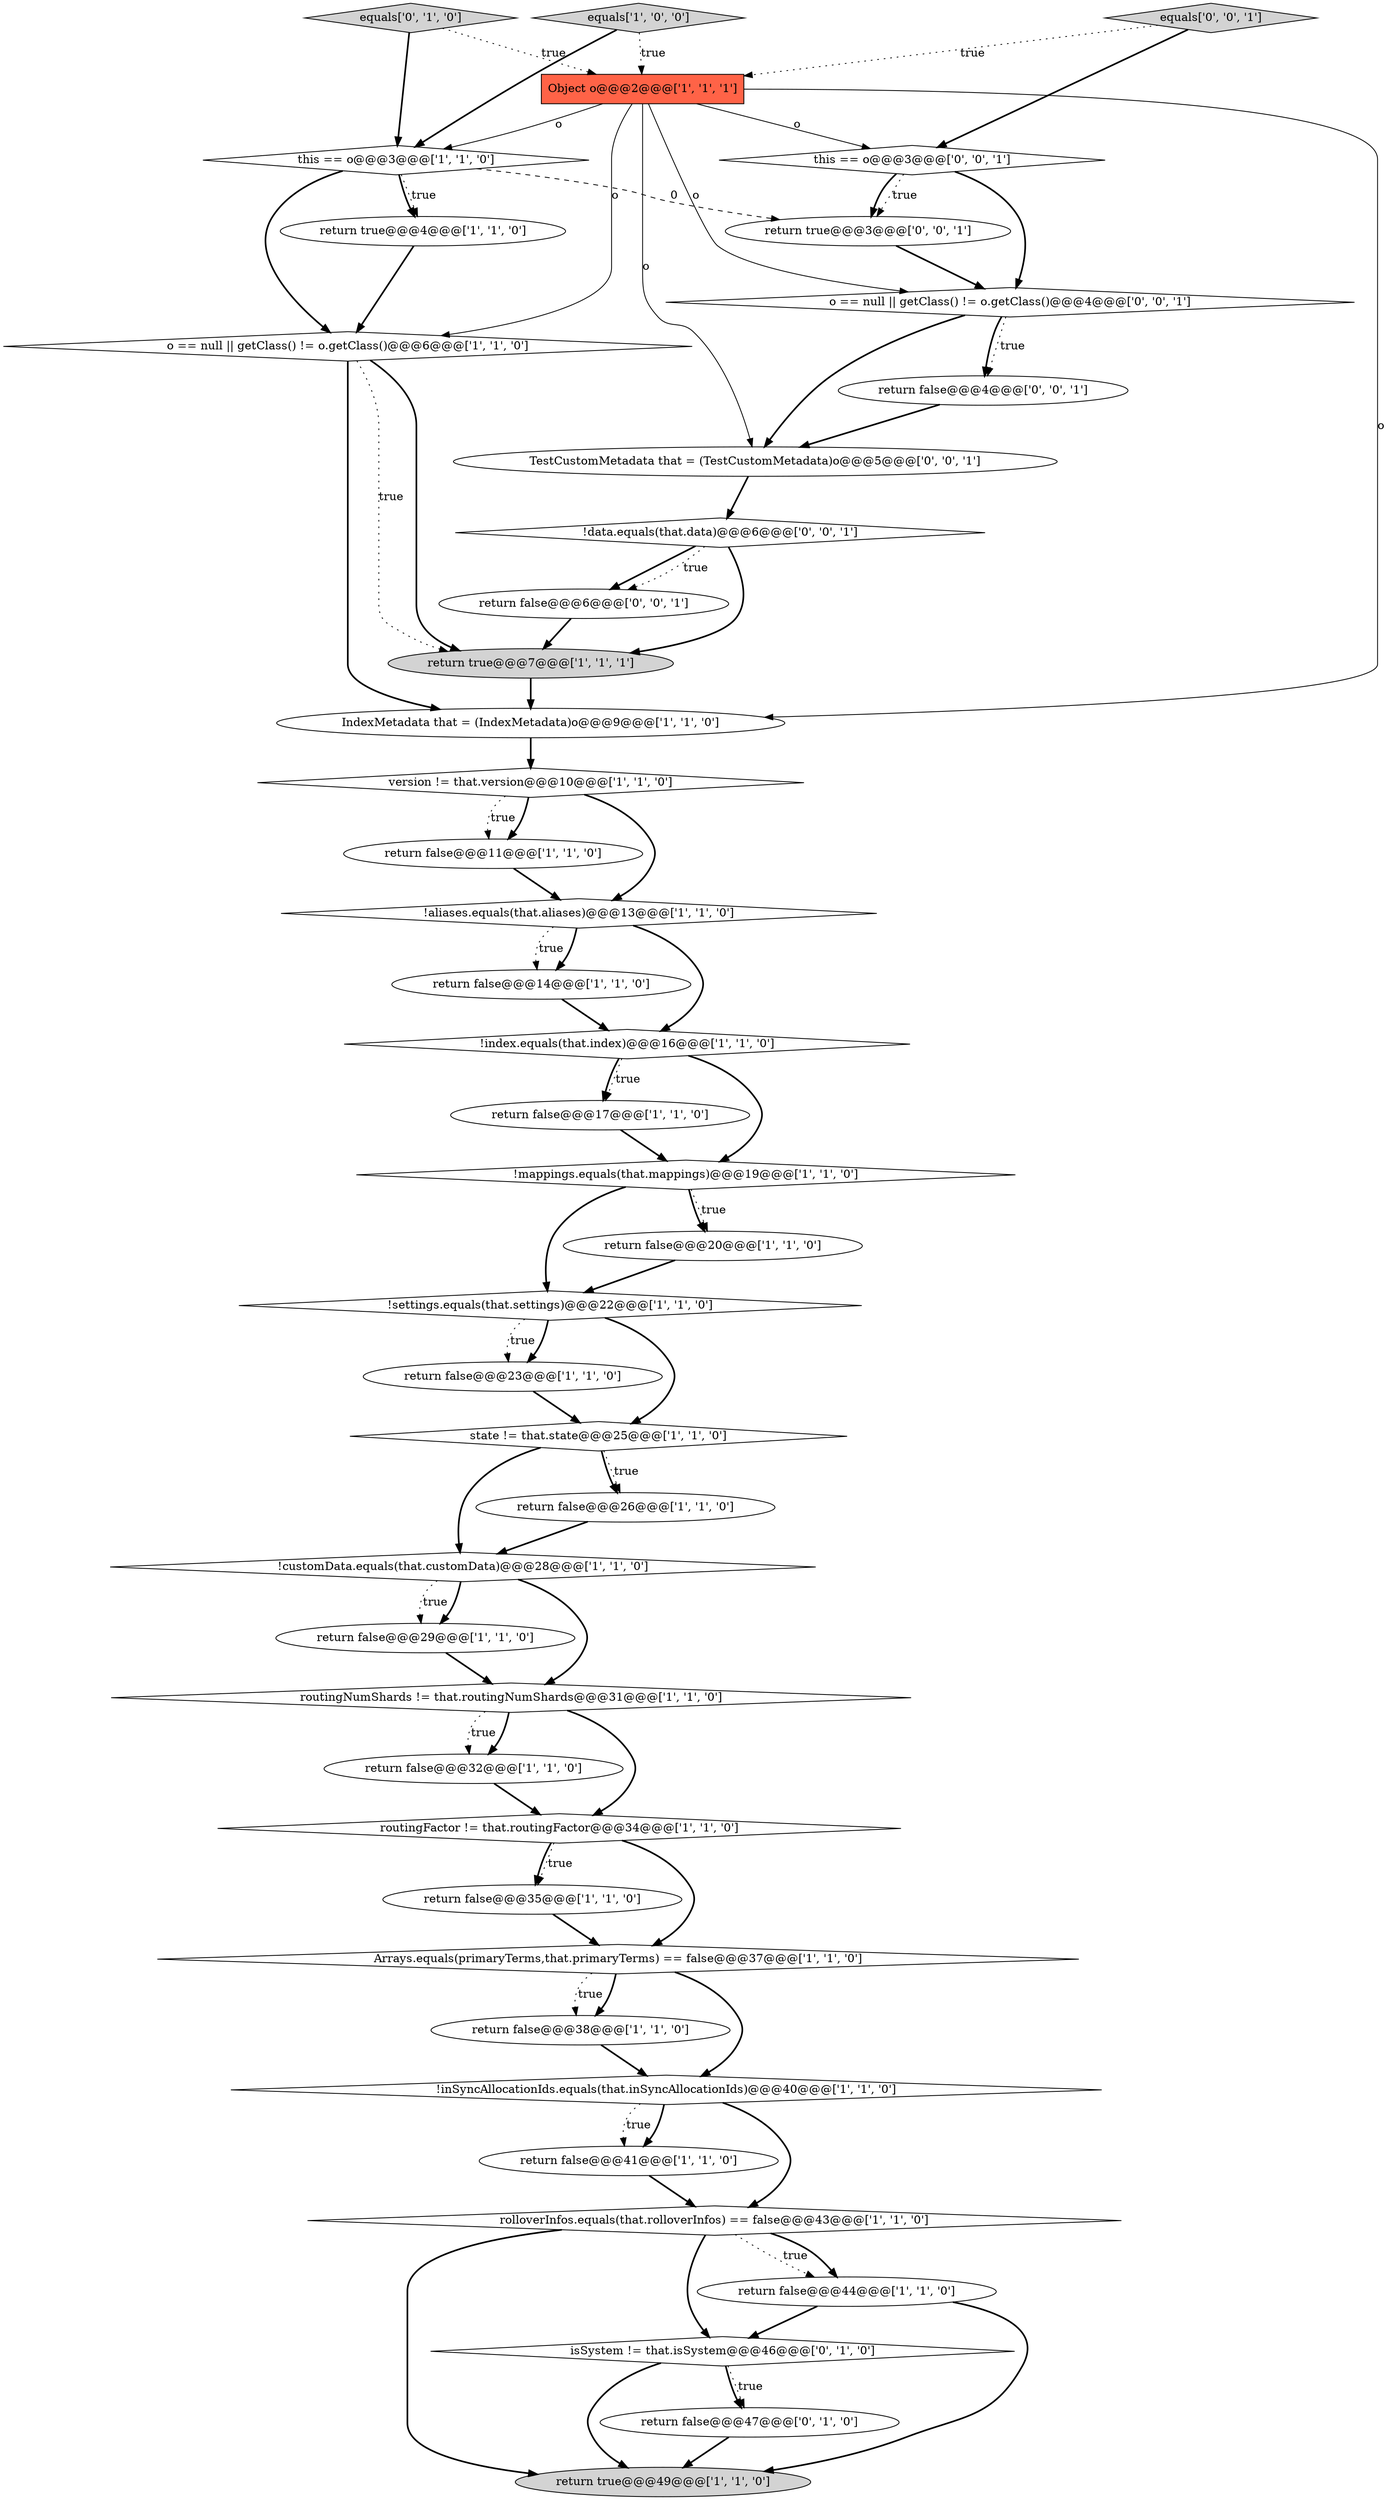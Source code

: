 digraph {
5 [style = filled, label = "equals['1', '0', '0']", fillcolor = lightgray, shape = diamond image = "AAA0AAABBB1BBB"];
26 [style = filled, label = "!mappings.equals(that.mappings)@@@19@@@['1', '1', '0']", fillcolor = white, shape = diamond image = "AAA0AAABBB1BBB"];
27 [style = filled, label = "rolloverInfos.equals(that.rolloverInfos) == false@@@43@@@['1', '1', '0']", fillcolor = white, shape = diamond image = "AAA0AAABBB1BBB"];
37 [style = filled, label = "return false@@@4@@@['0', '0', '1']", fillcolor = white, shape = ellipse image = "AAA0AAABBB3BBB"];
36 [style = filled, label = "TestCustomMetadata that = (TestCustomMetadata)o@@@5@@@['0', '0', '1']", fillcolor = white, shape = ellipse image = "AAA0AAABBB3BBB"];
6 [style = filled, label = "return false@@@41@@@['1', '1', '0']", fillcolor = white, shape = ellipse image = "AAA0AAABBB1BBB"];
28 [style = filled, label = "return false@@@14@@@['1', '1', '0']", fillcolor = white, shape = ellipse image = "AAA0AAABBB1BBB"];
11 [style = filled, label = "return true@@@49@@@['1', '1', '0']", fillcolor = lightgray, shape = ellipse image = "AAA0AAABBB1BBB"];
23 [style = filled, label = "return false@@@11@@@['1', '1', '0']", fillcolor = white, shape = ellipse image = "AAA0AAABBB1BBB"];
31 [style = filled, label = "return false@@@32@@@['1', '1', '0']", fillcolor = white, shape = ellipse image = "AAA0AAABBB1BBB"];
33 [style = filled, label = "isSystem != that.isSystem@@@46@@@['0', '1', '0']", fillcolor = white, shape = diamond image = "AAA1AAABBB2BBB"];
10 [style = filled, label = "return false@@@29@@@['1', '1', '0']", fillcolor = white, shape = ellipse image = "AAA0AAABBB1BBB"];
16 [style = filled, label = "return false@@@20@@@['1', '1', '0']", fillcolor = white, shape = ellipse image = "AAA0AAABBB1BBB"];
25 [style = filled, label = "version != that.version@@@10@@@['1', '1', '0']", fillcolor = white, shape = diamond image = "AAA0AAABBB1BBB"];
29 [style = filled, label = "return false@@@44@@@['1', '1', '0']", fillcolor = white, shape = ellipse image = "AAA0AAABBB1BBB"];
20 [style = filled, label = "return false@@@17@@@['1', '1', '0']", fillcolor = white, shape = ellipse image = "AAA0AAABBB1BBB"];
7 [style = filled, label = "!inSyncAllocationIds.equals(that.inSyncAllocationIds)@@@40@@@['1', '1', '0']", fillcolor = white, shape = diamond image = "AAA0AAABBB1BBB"];
21 [style = filled, label = "this == o@@@3@@@['1', '1', '0']", fillcolor = white, shape = diamond image = "AAA0AAABBB1BBB"];
39 [style = filled, label = "this == o@@@3@@@['0', '0', '1']", fillcolor = white, shape = diamond image = "AAA0AAABBB3BBB"];
41 [style = filled, label = "return true@@@3@@@['0', '0', '1']", fillcolor = white, shape = ellipse image = "AAA0AAABBB3BBB"];
22 [style = filled, label = "!aliases.equals(that.aliases)@@@13@@@['1', '1', '0']", fillcolor = white, shape = diamond image = "AAA0AAABBB1BBB"];
42 [style = filled, label = "equals['0', '0', '1']", fillcolor = lightgray, shape = diamond image = "AAA0AAABBB3BBB"];
19 [style = filled, label = "return false@@@35@@@['1', '1', '0']", fillcolor = white, shape = ellipse image = "AAA0AAABBB1BBB"];
0 [style = filled, label = "state != that.state@@@25@@@['1', '1', '0']", fillcolor = white, shape = diamond image = "AAA0AAABBB1BBB"];
14 [style = filled, label = "return true@@@7@@@['1', '1', '1']", fillcolor = lightgray, shape = ellipse image = "AAA0AAABBB1BBB"];
8 [style = filled, label = "IndexMetadata that = (IndexMetadata)o@@@9@@@['1', '1', '0']", fillcolor = white, shape = ellipse image = "AAA0AAABBB1BBB"];
24 [style = filled, label = "!customData.equals(that.customData)@@@28@@@['1', '1', '0']", fillcolor = white, shape = diamond image = "AAA0AAABBB1BBB"];
13 [style = filled, label = "o == null || getClass() != o.getClass()@@@6@@@['1', '1', '0']", fillcolor = white, shape = diamond image = "AAA0AAABBB1BBB"];
18 [style = filled, label = "return false@@@38@@@['1', '1', '0']", fillcolor = white, shape = ellipse image = "AAA0AAABBB1BBB"];
2 [style = filled, label = "!index.equals(that.index)@@@16@@@['1', '1', '0']", fillcolor = white, shape = diamond image = "AAA0AAABBB1BBB"];
32 [style = filled, label = "equals['0', '1', '0']", fillcolor = lightgray, shape = diamond image = "AAA0AAABBB2BBB"];
35 [style = filled, label = "o == null || getClass() != o.getClass()@@@4@@@['0', '0', '1']", fillcolor = white, shape = diamond image = "AAA0AAABBB3BBB"];
30 [style = filled, label = "return false@@@23@@@['1', '1', '0']", fillcolor = white, shape = ellipse image = "AAA0AAABBB1BBB"];
12 [style = filled, label = "Arrays.equals(primaryTerms,that.primaryTerms) == false@@@37@@@['1', '1', '0']", fillcolor = white, shape = diamond image = "AAA0AAABBB1BBB"];
40 [style = filled, label = "return false@@@6@@@['0', '0', '1']", fillcolor = white, shape = ellipse image = "AAA0AAABBB3BBB"];
17 [style = filled, label = "Object o@@@2@@@['1', '1', '1']", fillcolor = tomato, shape = box image = "AAA0AAABBB1BBB"];
34 [style = filled, label = "return false@@@47@@@['0', '1', '0']", fillcolor = white, shape = ellipse image = "AAA1AAABBB2BBB"];
3 [style = filled, label = "!settings.equals(that.settings)@@@22@@@['1', '1', '0']", fillcolor = white, shape = diamond image = "AAA0AAABBB1BBB"];
15 [style = filled, label = "routingFactor != that.routingFactor@@@34@@@['1', '1', '0']", fillcolor = white, shape = diamond image = "AAA0AAABBB1BBB"];
38 [style = filled, label = "!data.equals(that.data)@@@6@@@['0', '0', '1']", fillcolor = white, shape = diamond image = "AAA0AAABBB3BBB"];
1 [style = filled, label = "return false@@@26@@@['1', '1', '0']", fillcolor = white, shape = ellipse image = "AAA0AAABBB1BBB"];
9 [style = filled, label = "routingNumShards != that.routingNumShards@@@31@@@['1', '1', '0']", fillcolor = white, shape = diamond image = "AAA0AAABBB1BBB"];
4 [style = filled, label = "return true@@@4@@@['1', '1', '0']", fillcolor = white, shape = ellipse image = "AAA0AAABBB1BBB"];
23->22 [style = bold, label=""];
17->13 [style = solid, label="o"];
38->40 [style = bold, label=""];
9->31 [style = bold, label=""];
7->6 [style = bold, label=""];
33->34 [style = bold, label=""];
41->35 [style = bold, label=""];
24->10 [style = bold, label=""];
39->41 [style = bold, label=""];
26->16 [style = dotted, label="true"];
8->25 [style = bold, label=""];
22->28 [style = bold, label=""];
35->37 [style = bold, label=""];
17->39 [style = solid, label="o"];
14->8 [style = bold, label=""];
36->38 [style = bold, label=""];
21->4 [style = bold, label=""];
29->33 [style = bold, label=""];
15->19 [style = dotted, label="true"];
38->40 [style = dotted, label="true"];
0->1 [style = dotted, label="true"];
27->33 [style = bold, label=""];
22->28 [style = dotted, label="true"];
2->26 [style = bold, label=""];
26->16 [style = bold, label=""];
27->29 [style = dotted, label="true"];
33->11 [style = bold, label=""];
39->35 [style = bold, label=""];
15->19 [style = bold, label=""];
24->10 [style = dotted, label="true"];
3->30 [style = bold, label=""];
17->35 [style = solid, label="o"];
32->17 [style = dotted, label="true"];
17->8 [style = solid, label="o"];
6->27 [style = bold, label=""];
3->30 [style = dotted, label="true"];
12->18 [style = bold, label=""];
35->36 [style = bold, label=""];
26->3 [style = bold, label=""];
31->15 [style = bold, label=""];
13->14 [style = dotted, label="true"];
42->17 [style = dotted, label="true"];
7->27 [style = bold, label=""];
21->13 [style = bold, label=""];
22->2 [style = bold, label=""];
35->37 [style = dotted, label="true"];
9->31 [style = dotted, label="true"];
15->12 [style = bold, label=""];
9->15 [style = bold, label=""];
17->21 [style = solid, label="o"];
27->11 [style = bold, label=""];
1->24 [style = bold, label=""];
0->24 [style = bold, label=""];
5->21 [style = bold, label=""];
16->3 [style = bold, label=""];
33->34 [style = dotted, label="true"];
30->0 [style = bold, label=""];
24->9 [style = bold, label=""];
4->13 [style = bold, label=""];
13->8 [style = bold, label=""];
28->2 [style = bold, label=""];
18->7 [style = bold, label=""];
12->18 [style = dotted, label="true"];
25->23 [style = bold, label=""];
12->7 [style = bold, label=""];
42->39 [style = bold, label=""];
5->17 [style = dotted, label="true"];
39->41 [style = dotted, label="true"];
38->14 [style = bold, label=""];
10->9 [style = bold, label=""];
2->20 [style = dotted, label="true"];
21->41 [style = dashed, label="0"];
17->36 [style = solid, label="o"];
0->1 [style = bold, label=""];
32->21 [style = bold, label=""];
27->29 [style = bold, label=""];
37->36 [style = bold, label=""];
40->14 [style = bold, label=""];
2->20 [style = bold, label=""];
3->0 [style = bold, label=""];
13->14 [style = bold, label=""];
25->22 [style = bold, label=""];
20->26 [style = bold, label=""];
21->4 [style = dotted, label="true"];
25->23 [style = dotted, label="true"];
19->12 [style = bold, label=""];
29->11 [style = bold, label=""];
34->11 [style = bold, label=""];
7->6 [style = dotted, label="true"];
}
